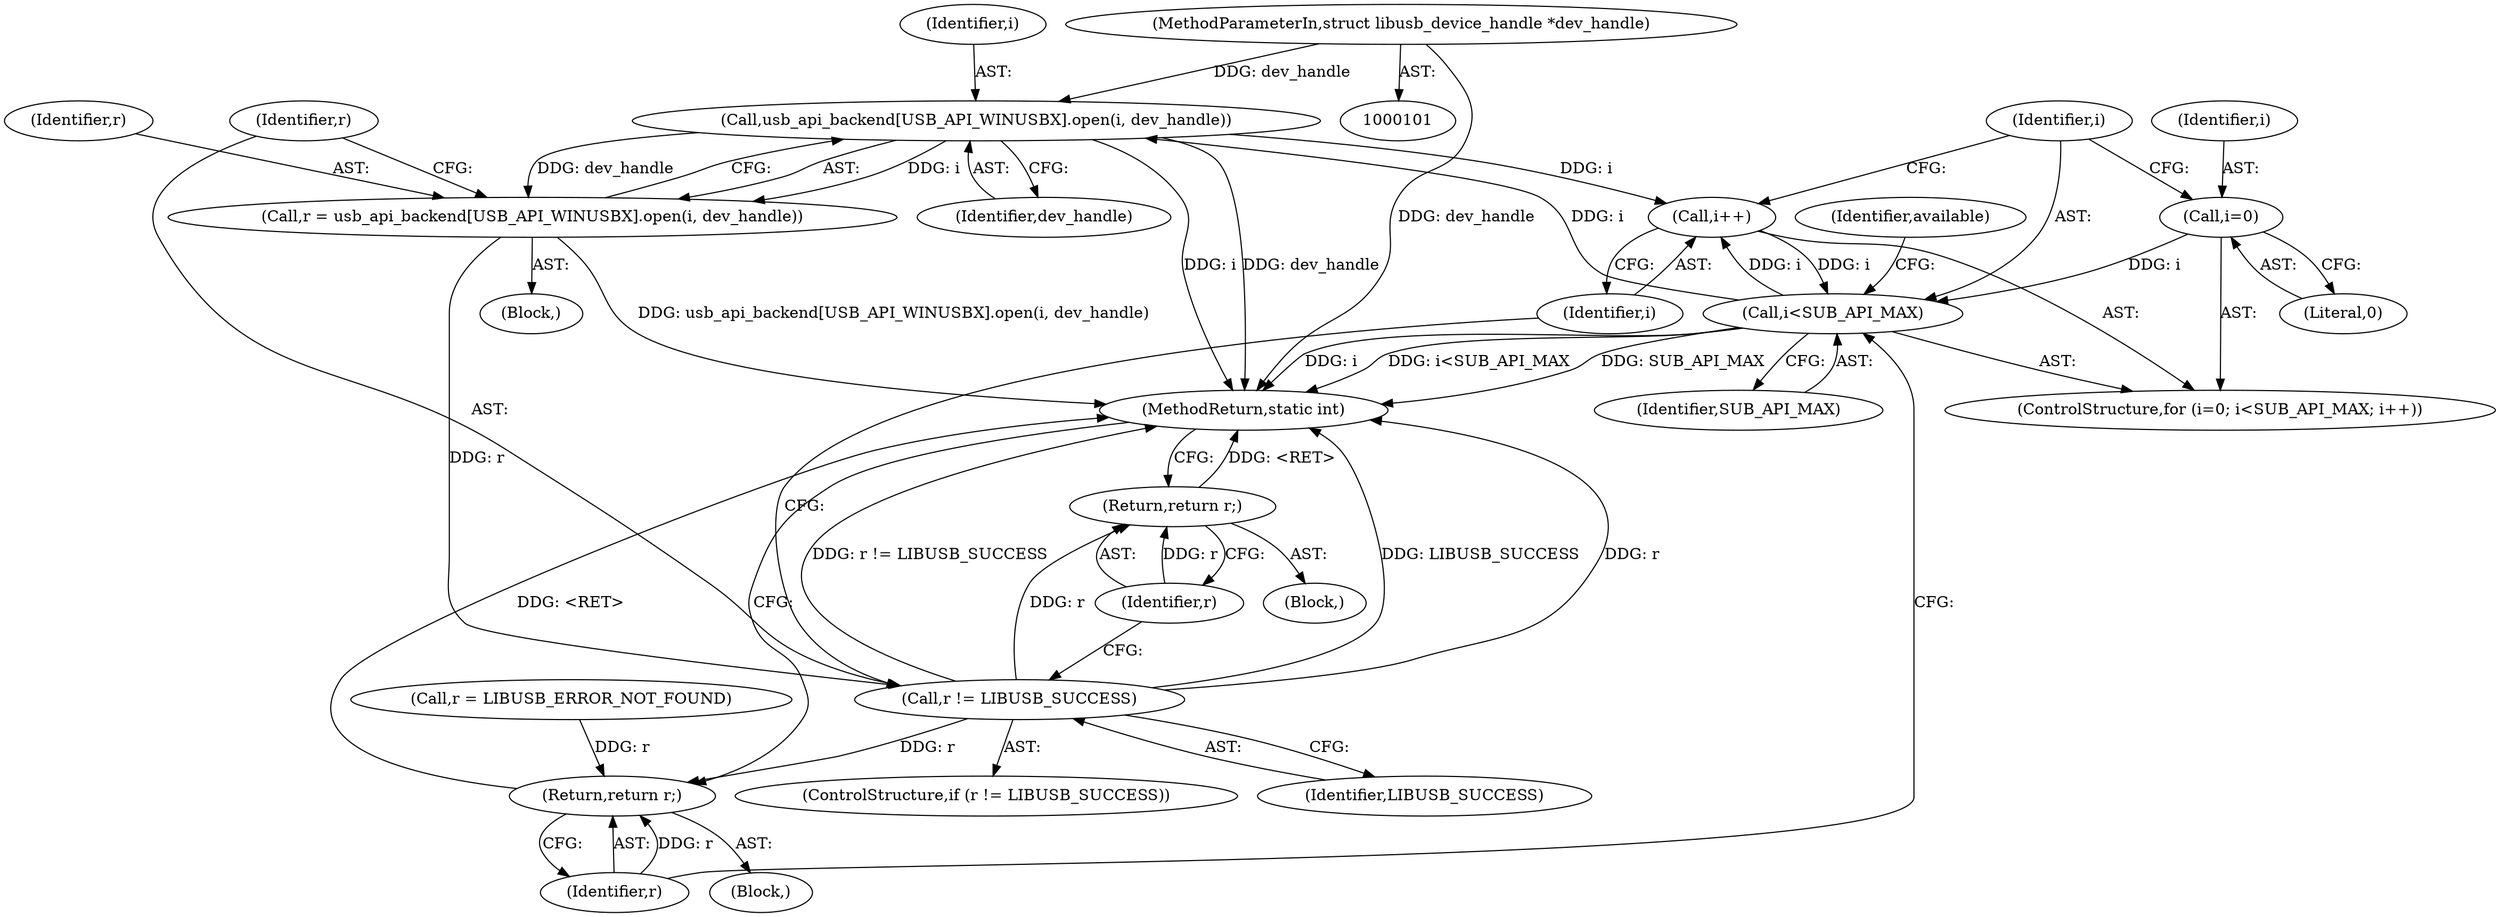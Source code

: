 digraph "0_Chrome_ac149a8d4371c0e01e0934fdd57b09e86f96b5b9_11@API" {
"1000183" [label="(Call,usb_api_backend[USB_API_WINUSBX].open(i, dev_handle))"];
"1000170" [label="(Call,i<SUB_API_MAX)"];
"1000167" [label="(Call,i=0)"];
"1000173" [label="(Call,i++)"];
"1000183" [label="(Call,usb_api_backend[USB_API_WINUSBX].open(i, dev_handle))"];
"1000103" [label="(MethodParameterIn,struct libusb_device_handle *dev_handle)"];
"1000181" [label="(Call,r = usb_api_backend[USB_API_WINUSBX].open(i, dev_handle))"];
"1000187" [label="(Call,r != LIBUSB_SUCCESS)"];
"1000191" [label="(Return,return r;)"];
"1000193" [label="(Return,return r;)"];
"1000171" [label="(Identifier,i)"];
"1000167" [label="(Call,i=0)"];
"1000193" [label="(Return,return r;)"];
"1000184" [label="(Identifier,i)"];
"1000180" [label="(Block,)"];
"1000189" [label="(Identifier,LIBUSB_SUCCESS)"];
"1000192" [label="(Identifier,r)"];
"1000195" [label="(MethodReturn,static int)"];
"1000178" [label="(Identifier,available)"];
"1000194" [label="(Identifier,r)"];
"1000182" [label="(Identifier,r)"];
"1000181" [label="(Call,r = usb_api_backend[USB_API_WINUSBX].open(i, dev_handle))"];
"1000170" [label="(Call,i<SUB_API_MAX)"];
"1000186" [label="(ControlStructure,if (r != LIBUSB_SUCCESS))"];
"1000190" [label="(Block,)"];
"1000191" [label="(Return,return r;)"];
"1000166" [label="(ControlStructure,for (i=0; i<SUB_API_MAX; i++))"];
"1000104" [label="(Block,)"];
"1000188" [label="(Identifier,r)"];
"1000187" [label="(Call,r != LIBUSB_SUCCESS)"];
"1000173" [label="(Call,i++)"];
"1000183" [label="(Call,usb_api_backend[USB_API_WINUSBX].open(i, dev_handle))"];
"1000113" [label="(Call,r = LIBUSB_ERROR_NOT_FOUND)"];
"1000169" [label="(Literal,0)"];
"1000172" [label="(Identifier,SUB_API_MAX)"];
"1000103" [label="(MethodParameterIn,struct libusb_device_handle *dev_handle)"];
"1000168" [label="(Identifier,i)"];
"1000185" [label="(Identifier,dev_handle)"];
"1000174" [label="(Identifier,i)"];
"1000183" -> "1000181"  [label="AST: "];
"1000183" -> "1000185"  [label="CFG: "];
"1000184" -> "1000183"  [label="AST: "];
"1000185" -> "1000183"  [label="AST: "];
"1000181" -> "1000183"  [label="CFG: "];
"1000183" -> "1000195"  [label="DDG: dev_handle"];
"1000183" -> "1000195"  [label="DDG: i"];
"1000183" -> "1000173"  [label="DDG: i"];
"1000183" -> "1000181"  [label="DDG: i"];
"1000183" -> "1000181"  [label="DDG: dev_handle"];
"1000170" -> "1000183"  [label="DDG: i"];
"1000103" -> "1000183"  [label="DDG: dev_handle"];
"1000170" -> "1000166"  [label="AST: "];
"1000170" -> "1000172"  [label="CFG: "];
"1000171" -> "1000170"  [label="AST: "];
"1000172" -> "1000170"  [label="AST: "];
"1000178" -> "1000170"  [label="CFG: "];
"1000194" -> "1000170"  [label="CFG: "];
"1000170" -> "1000195"  [label="DDG: i<SUB_API_MAX"];
"1000170" -> "1000195"  [label="DDG: SUB_API_MAX"];
"1000170" -> "1000195"  [label="DDG: i"];
"1000167" -> "1000170"  [label="DDG: i"];
"1000173" -> "1000170"  [label="DDG: i"];
"1000170" -> "1000173"  [label="DDG: i"];
"1000167" -> "1000166"  [label="AST: "];
"1000167" -> "1000169"  [label="CFG: "];
"1000168" -> "1000167"  [label="AST: "];
"1000169" -> "1000167"  [label="AST: "];
"1000171" -> "1000167"  [label="CFG: "];
"1000173" -> "1000166"  [label="AST: "];
"1000173" -> "1000174"  [label="CFG: "];
"1000174" -> "1000173"  [label="AST: "];
"1000171" -> "1000173"  [label="CFG: "];
"1000103" -> "1000101"  [label="AST: "];
"1000103" -> "1000195"  [label="DDG: dev_handle"];
"1000181" -> "1000180"  [label="AST: "];
"1000182" -> "1000181"  [label="AST: "];
"1000188" -> "1000181"  [label="CFG: "];
"1000181" -> "1000195"  [label="DDG: usb_api_backend[USB_API_WINUSBX].open(i, dev_handle)"];
"1000181" -> "1000187"  [label="DDG: r"];
"1000187" -> "1000186"  [label="AST: "];
"1000187" -> "1000189"  [label="CFG: "];
"1000188" -> "1000187"  [label="AST: "];
"1000189" -> "1000187"  [label="AST: "];
"1000192" -> "1000187"  [label="CFG: "];
"1000174" -> "1000187"  [label="CFG: "];
"1000187" -> "1000195"  [label="DDG: r"];
"1000187" -> "1000195"  [label="DDG: r != LIBUSB_SUCCESS"];
"1000187" -> "1000195"  [label="DDG: LIBUSB_SUCCESS"];
"1000187" -> "1000191"  [label="DDG: r"];
"1000187" -> "1000193"  [label="DDG: r"];
"1000191" -> "1000190"  [label="AST: "];
"1000191" -> "1000192"  [label="CFG: "];
"1000192" -> "1000191"  [label="AST: "];
"1000195" -> "1000191"  [label="CFG: "];
"1000191" -> "1000195"  [label="DDG: <RET>"];
"1000192" -> "1000191"  [label="DDG: r"];
"1000193" -> "1000104"  [label="AST: "];
"1000193" -> "1000194"  [label="CFG: "];
"1000194" -> "1000193"  [label="AST: "];
"1000195" -> "1000193"  [label="CFG: "];
"1000193" -> "1000195"  [label="DDG: <RET>"];
"1000194" -> "1000193"  [label="DDG: r"];
"1000113" -> "1000193"  [label="DDG: r"];
}
